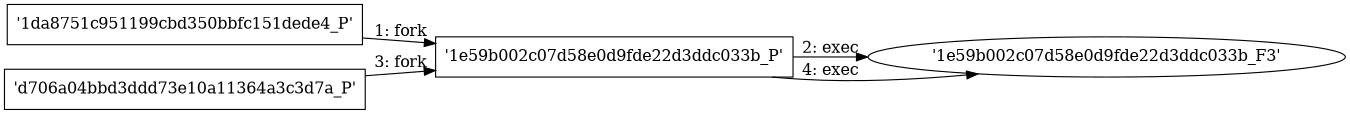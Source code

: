 digraph "D:\Learning\Paper\apt\基于CTI的攻击预警\Dataset\攻击图\ASGfromALLCTI\Vulnerability Spotlight Multiple vulnerabilities in Siemens LOGO! PLC.dot" {
rankdir="LR"
size="9"
fixedsize="false"
splines="true"
nodesep=0.3
ranksep=0
fontsize=10
overlap="scalexy"
engine= "neato"
	"'1da8751c951199cbd350bbfc151dede4_P'" [node_type=Process shape=box]
	"'1e59b002c07d58e0d9fde22d3ddc033b_P'" [node_type=Process shape=box]
	"'1da8751c951199cbd350bbfc151dede4_P'" -> "'1e59b002c07d58e0d9fde22d3ddc033b_P'" [label="1: fork"]
	"'1e59b002c07d58e0d9fde22d3ddc033b_P'" [node_type=Process shape=box]
	"'1e59b002c07d58e0d9fde22d3ddc033b_F3'" [node_type=File shape=ellipse]
	"'1e59b002c07d58e0d9fde22d3ddc033b_P'" -> "'1e59b002c07d58e0d9fde22d3ddc033b_F3'" [label="2: exec"]
	"'d706a04bbd3ddd73e10a11364a3c3d7a_P'" [node_type=Process shape=box]
	"'1e59b002c07d58e0d9fde22d3ddc033b_P'" [node_type=Process shape=box]
	"'d706a04bbd3ddd73e10a11364a3c3d7a_P'" -> "'1e59b002c07d58e0d9fde22d3ddc033b_P'" [label="3: fork"]
	"'1e59b002c07d58e0d9fde22d3ddc033b_P'" [node_type=Process shape=box]
	"'1e59b002c07d58e0d9fde22d3ddc033b_F3'" [node_type=File shape=ellipse]
	"'1e59b002c07d58e0d9fde22d3ddc033b_P'" -> "'1e59b002c07d58e0d9fde22d3ddc033b_F3'" [label="4: exec"]
}
